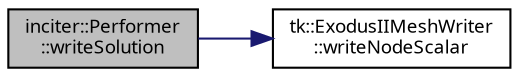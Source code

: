 digraph "inciter::Performer::writeSolution"
{
 // INTERACTIVE_SVG=YES
  bgcolor="transparent";
  edge [fontname="sans-serif",fontsize="9",labelfontname="sans-serif",labelfontsize="9"];
  node [fontname="sans-serif",fontsize="9",shape=record];
  rankdir="LR";
  Node1 [label="inciter::Performer\l::writeSolution",height=0.2,width=0.4,color="black", fillcolor="grey75", style="filled", fontcolor="black"];
  Node1 -> Node2 [color="midnightblue",fontsize="9",style="solid",fontname="sans-serif"];
  Node2 [label="tk::ExodusIIMeshWriter\l::writeNodeScalar",height=0.2,width=0.4,color="black",URL="$classtk_1_1_exodus_i_i_mesh_writer.html#ab754f5b9c85bfbe56c9e4f90e0b9664c",tooltip="Write node scalar field to ExodusII file. "];
}
